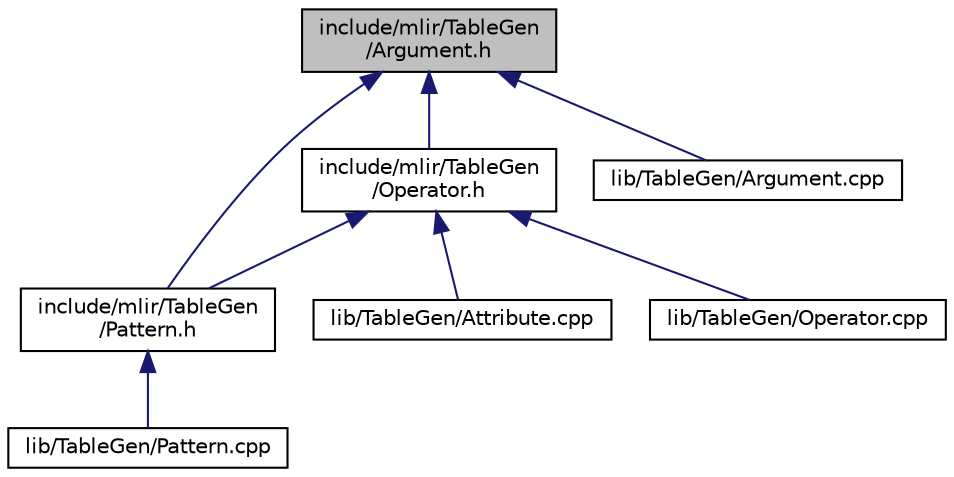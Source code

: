 digraph "include/mlir/TableGen/Argument.h"
{
  bgcolor="transparent";
  edge [fontname="Helvetica",fontsize="10",labelfontname="Helvetica",labelfontsize="10"];
  node [fontname="Helvetica",fontsize="10",shape=record];
  Node14 [label="include/mlir/TableGen\l/Argument.h",height=0.2,width=0.4,color="black", fillcolor="grey75", style="filled", fontcolor="black"];
  Node14 -> Node15 [dir="back",color="midnightblue",fontsize="10",style="solid",fontname="Helvetica"];
  Node15 [label="include/mlir/TableGen\l/Operator.h",height=0.2,width=0.4,color="black",URL="$Operator_8h.html"];
  Node15 -> Node16 [dir="back",color="midnightblue",fontsize="10",style="solid",fontname="Helvetica"];
  Node16 [label="include/mlir/TableGen\l/Pattern.h",height=0.2,width=0.4,color="black",URL="$Pattern_8h.html"];
  Node16 -> Node17 [dir="back",color="midnightblue",fontsize="10",style="solid",fontname="Helvetica"];
  Node17 [label="lib/TableGen/Pattern.cpp",height=0.2,width=0.4,color="black",URL="$Pattern_8cpp.html"];
  Node15 -> Node18 [dir="back",color="midnightblue",fontsize="10",style="solid",fontname="Helvetica"];
  Node18 [label="lib/TableGen/Attribute.cpp",height=0.2,width=0.4,color="black",URL="$Attribute_8cpp.html"];
  Node15 -> Node19 [dir="back",color="midnightblue",fontsize="10",style="solid",fontname="Helvetica"];
  Node19 [label="lib/TableGen/Operator.cpp",height=0.2,width=0.4,color="black",URL="$Operator_8cpp.html"];
  Node14 -> Node16 [dir="back",color="midnightblue",fontsize="10",style="solid",fontname="Helvetica"];
  Node14 -> Node20 [dir="back",color="midnightblue",fontsize="10",style="solid",fontname="Helvetica"];
  Node20 [label="lib/TableGen/Argument.cpp",height=0.2,width=0.4,color="black",URL="$Argument_8cpp.html"];
}
